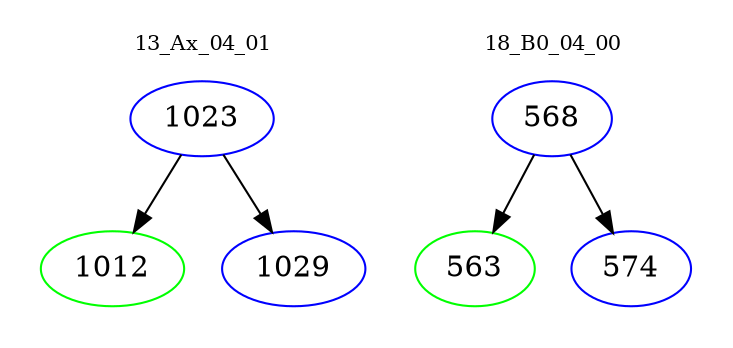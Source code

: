 digraph{
subgraph cluster_0 {
color = white
label = "13_Ax_04_01";
fontsize=10;
T0_1023 [label="1023", color="blue"]
T0_1023 -> T0_1012 [color="black"]
T0_1012 [label="1012", color="green"]
T0_1023 -> T0_1029 [color="black"]
T0_1029 [label="1029", color="blue"]
}
subgraph cluster_1 {
color = white
label = "18_B0_04_00";
fontsize=10;
T1_568 [label="568", color="blue"]
T1_568 -> T1_563 [color="black"]
T1_563 [label="563", color="green"]
T1_568 -> T1_574 [color="black"]
T1_574 [label="574", color="blue"]
}
}
